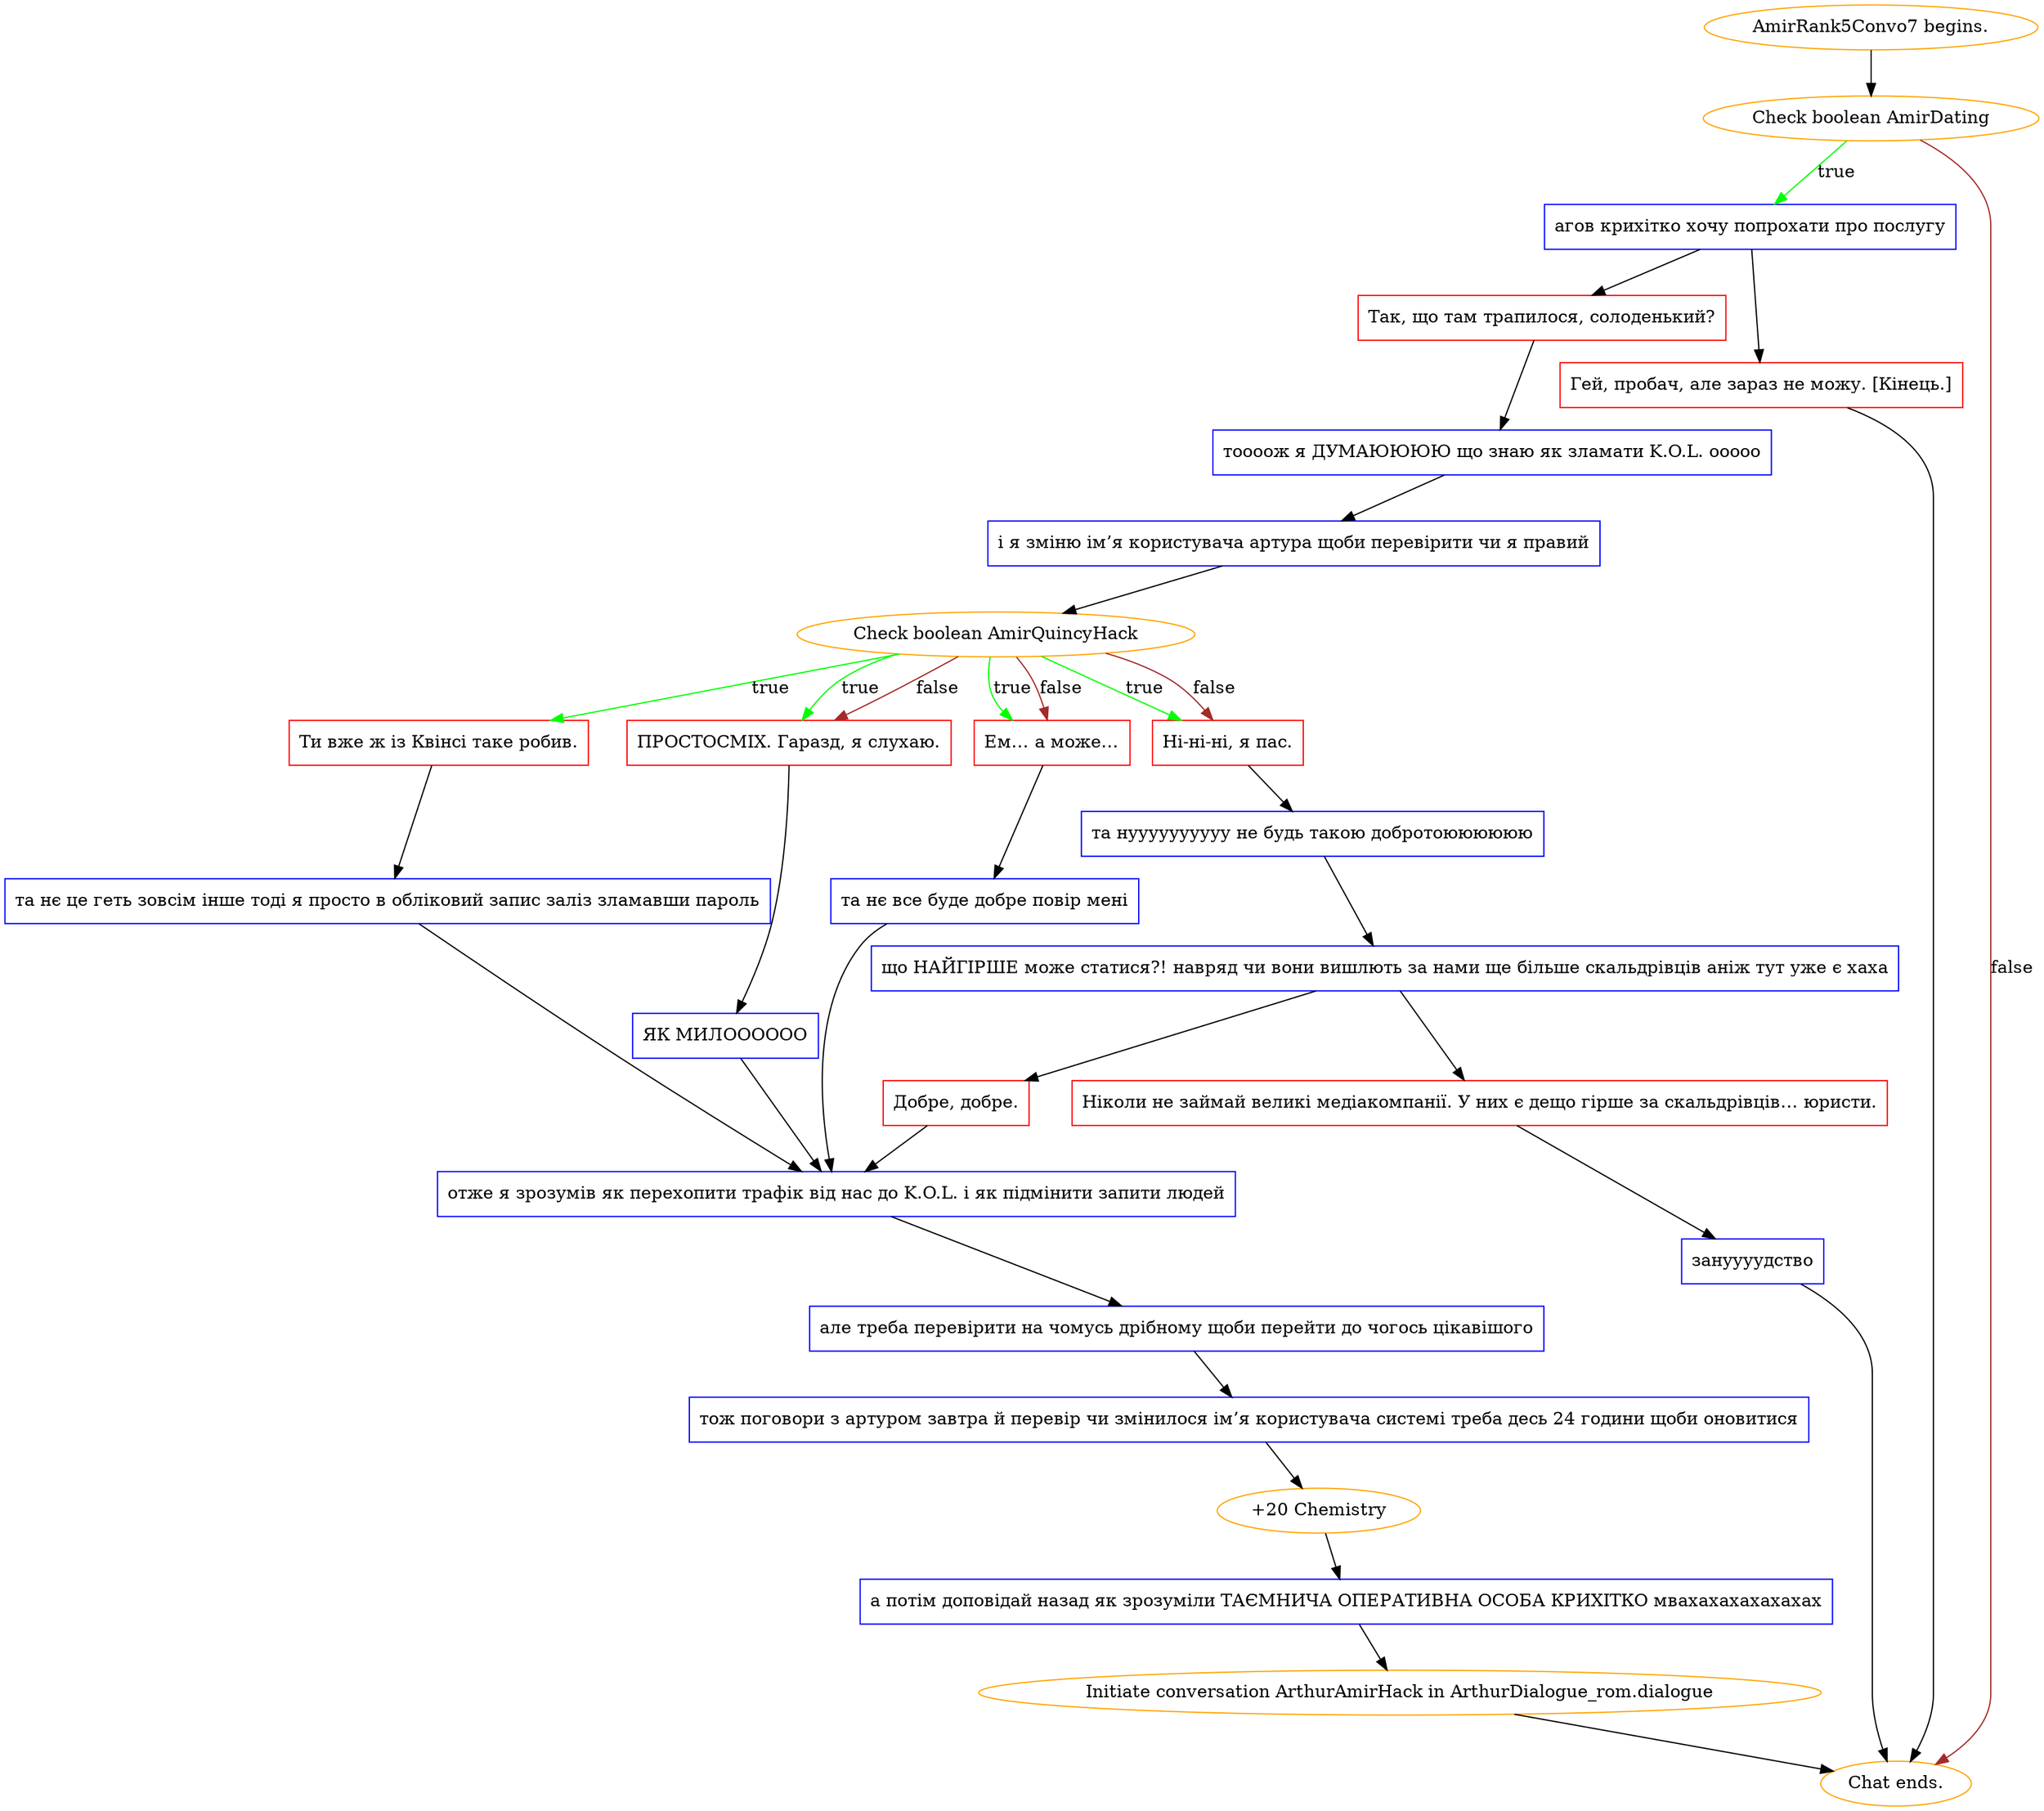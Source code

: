 digraph {
	"AmirRank5Convo7 begins." [color=orange];
		"AmirRank5Convo7 begins." -> j3511724134;
	j3511724134 [label="Check boolean AmirDating",color=orange];
		j3511724134 -> j167641483 [label=true,color=green];
		j3511724134 -> "Chat ends." [label=false,color=brown];
	j167641483 [label="агов крихітко хочу попрохати про послугу",shape=box,color=blue];
		j167641483 -> j610841165;
		j167641483 -> j3843271641;
	"Chat ends." [color=orange];
	j610841165 [label="Так, що там трапилося, солоденький?",shape=box,color=red];
		j610841165 -> j3463555665;
	j3843271641 [label="Гей, пробач, але зараз не можу. [Кінець.]",shape=box,color=red];
		j3843271641 -> "Chat ends.";
	j3463555665 [label="тоооож я ДУМАЮЮЮЮ що знаю як зламати K.O.L. ооооо",shape=box,color=blue];
		j3463555665 -> j3691776377;
	j3691776377 [label="і я зміню ім’я користувача артура щоби перевірити чи я правий",shape=box,color=blue];
		j3691776377 -> j415471592;
	j415471592 [label="Check boolean AmirQuincyHack",color=orange];
		j415471592 -> j4130768427 [label=true,color=green];
		j415471592 -> j749760711 [label=true,color=green];
		j415471592 -> j2170338933 [label=true,color=green];
		j415471592 -> j636128744 [label=true,color=green];
		j415471592 -> j749760711 [label=false,color=brown];
		j415471592 -> j2170338933 [label=false,color=brown];
		j415471592 -> j636128744 [label=false,color=brown];
	j4130768427 [label="Ти вже ж із Квінсі таке робив.",shape=box,color=red];
		j4130768427 -> j2961262599;
	j749760711 [label="ПРОСТОСМІХ. Гаразд, я слухаю.",shape=box,color=red];
		j749760711 -> j142830719;
	j2170338933 [label="Ем… а може…",shape=box,color=red];
		j2170338933 -> j2476923563;
	j636128744 [label="Ні-ні-ні, я пас.",shape=box,color=red];
		j636128744 -> j259544794;
	j2961262599 [label="та нє це геть зовсім інше тоді я просто в обліковий запис заліз зламавши пароль",shape=box,color=blue];
		j2961262599 -> j2423233701;
	j142830719 [label="ЯК МИЛОООООО",shape=box,color=blue];
		j142830719 -> j2423233701;
	j2476923563 [label="та нє все буде добре повір мені",shape=box,color=blue];
		j2476923563 -> j2423233701;
	j259544794 [label="та нуууууууууу не будь такою добротоюююююю",shape=box,color=blue];
		j259544794 -> j2187175651;
	j2423233701 [label="отже я зрозумів як перехопити трафік від нас до K.O.L. і як підмінити запити людей",shape=box,color=blue];
		j2423233701 -> j3128153738;
	j2187175651 [label="що НАЙГІРШЕ може статися?! навряд чи вони вишлють за нами ще більше скальдрівців аніж тут уже є хаха",shape=box,color=blue];
		j2187175651 -> j3180702028;
		j2187175651 -> j54211034;
	j3128153738 [label="але треба перевірити на чомусь дрібному щоби перейти до чогось цікавішого",shape=box,color=blue];
		j3128153738 -> j1686905172;
	j3180702028 [label="Добре, добре.",shape=box,color=red];
		j3180702028 -> j2423233701;
	j54211034 [label="Ніколи не займай великі медіакомпанії. У них є дещо гірше за скальдрівців… юристи.",shape=box,color=red];
		j54211034 -> j1385302023;
	j1686905172 [label="тож поговори з артуром завтра й перевір чи змінилося ім’я користувача системі треба десь 24 години щоби оновитися",shape=box,color=blue];
		j1686905172 -> j3395947309;
	j1385302023 [label="зануууудство",shape=box,color=blue];
		j1385302023 -> "Chat ends.";
	j3395947309 [label="+20 Chemistry",color=orange];
		j3395947309 -> j1740611196;
	j1740611196 [label="а потім доповідай назад як зрозуміли ТАЄМНИЧА ОПЕРАТИВНА ОСОБА КРИХІТКО мвахахахахахахах",shape=box,color=blue];
		j1740611196 -> "Initiate conversation ArthurAmirHack in ArthurDialogue_rom.dialogue";
	"Initiate conversation ArthurAmirHack in ArthurDialogue_rom.dialogue" [label="Initiate conversation ArthurAmirHack in ArthurDialogue_rom.dialogue",color=orange];
		"Initiate conversation ArthurAmirHack in ArthurDialogue_rom.dialogue" -> "Chat ends.";
}